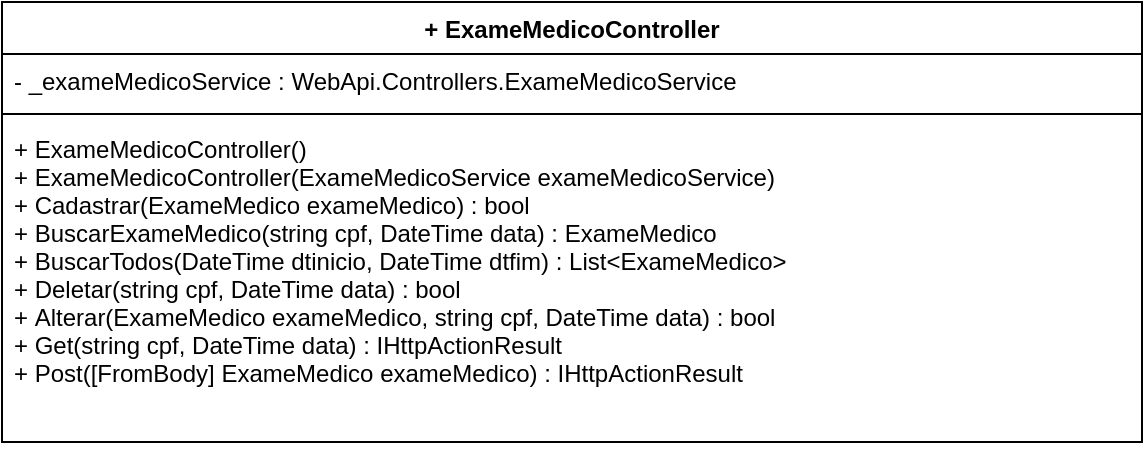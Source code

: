 <mxfile type="device" version="12.2.9" pages="1"><diagram id="vHpquzNPDVK_FXEOpTey" name="Page-1"><mxGraphModel shadow="0" math="0" pageHeight="1169" pageWidth="827" pageScale="1" page="1" fold="1" arrows="1" connect="1" tooltips="1" guides="1" gridSize="10" dy="599" dx="1038" grid="1"><root><mxCell id="0"/><mxCell id="1" parent="0"/><mxCell id="LAghey6KlHhv1gByfTzI-1" value="+ ExameMedicoController" parent="1" vertex="1" style="swimlane;fontStyle=1;align=center;verticalAlign=top;childLayout=stackLayout;horizontal=1;startSize=26;horizontalStack=0;resizeParent=1;resizeParentMax=0;resizeLast=0;collapsible=1;marginBottom=0;"><mxGeometry as="geometry" width="570" height="220" x="180" y="120"/></mxCell><mxCell id="LAghey6KlHhv1gByfTzI-2" value="- _exameMedicoService : WebApi.Controllers.ExameMedicoService" parent="LAghey6KlHhv1gByfTzI-1" vertex="1" style="text;strokeColor=none;fillColor=none;align=left;verticalAlign=top;spacingLeft=4;spacingRight=4;overflow=hidden;rotatable=0;points=[[0,0.5],[1,0.5]];portConstraint=eastwest;"><mxGeometry as="geometry" width="570" height="26" y="26"/></mxCell><mxCell id="LAghey6KlHhv1gByfTzI-3" value="" parent="LAghey6KlHhv1gByfTzI-1" vertex="1" style="line;strokeWidth=1;fillColor=none;align=left;verticalAlign=middle;spacingTop=-1;spacingLeft=3;spacingRight=3;rotatable=0;labelPosition=right;points=[];portConstraint=eastwest;"><mxGeometry as="geometry" width="570" height="8" y="52"/></mxCell><mxCell id="LAghey6KlHhv1gByfTzI-4" value="+ ExameMedicoController()&#10;+ ExameMedicoController(ExameMedicoService exameMedicoService)&#10;+ Cadastrar(ExameMedico exameMedico) : bool&#10;+ BuscarExameMedico(string cpf, DateTime data) : ExameMedico&#10;+ BuscarTodos(DateTime dtinicio, DateTime dtfim) : List&lt;ExameMedico&gt;&#10;+ Deletar(string cpf, DateTime data) : bool&#10;+ Alterar(ExameMedico exameMedico, string cpf, DateTime data) : bool&#10;+ Get(string cpf, DateTime data) : IHttpActionResult &#10;+ Post([FromBody] ExameMedico exameMedico) : IHttpActionResult " parent="LAghey6KlHhv1gByfTzI-1" vertex="1" style="text;strokeColor=none;fillColor=none;align=left;verticalAlign=top;spacingLeft=4;spacingRight=4;overflow=hidden;rotatable=0;points=[[0,0.5],[1,0.5]];portConstraint=eastwest;"><mxGeometry as="geometry" width="570" height="160" y="60"/></mxCell></root></mxGraphModel></diagram></mxfile>